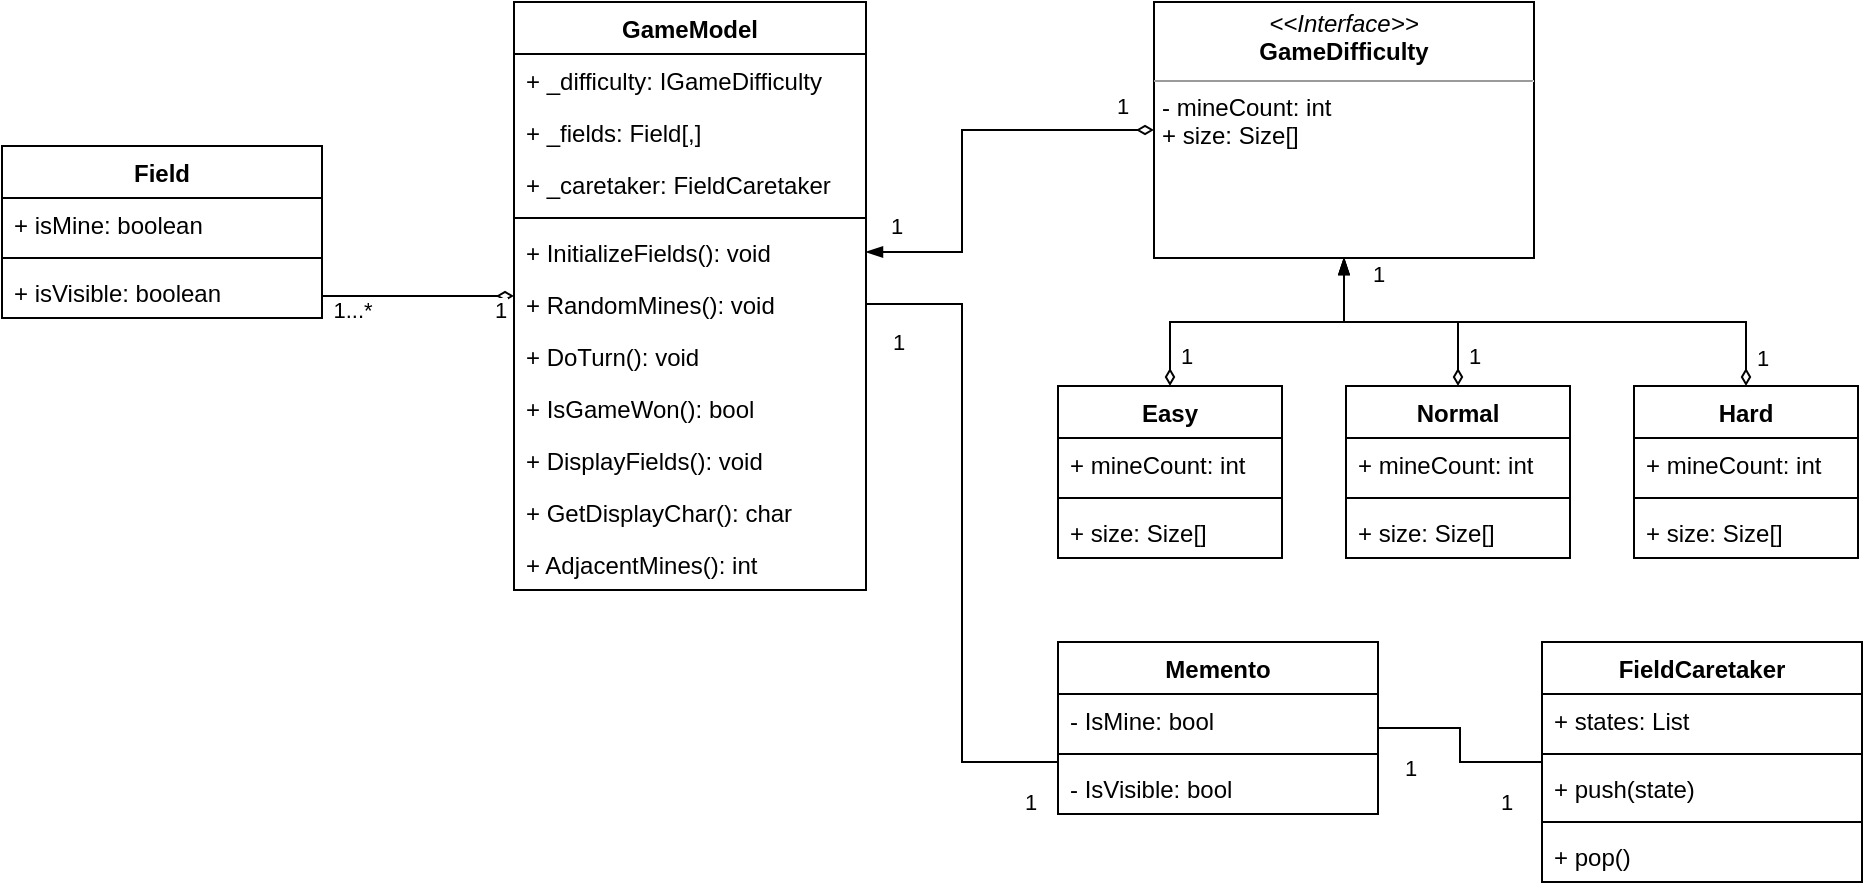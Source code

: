 <mxfile version="15.7.3" type="device"><diagram id="JfsUk_oemZlX01C6dO4X" name="Page-1"><mxGraphModel dx="1185" dy="721" grid="1" gridSize="16" guides="1" tooltips="1" connect="1" arrows="1" fold="1" page="0" pageScale="1" pageWidth="850" pageHeight="1100" background="none" math="0" shadow="0"><root><mxCell id="0"/><mxCell id="1" parent="0"/><mxCell id="R171vz6g1J5Yc5VnLIIC-9" style="edgeStyle=orthogonalEdgeStyle;rounded=0;orthogonalLoop=1;jettySize=auto;html=1;endArrow=none;endFill=0;startArrow=diamondThin;startFill=0;" parent="1" source="8G8B9c7ekDJid9c5RUVo-6" target="Wmm6rEpgX4XTVzZoCJr8-35" edge="1"><mxGeometry relative="1" as="geometry"><mxPoint x="400" y="441" as="sourcePoint"/><Array as="points"><mxPoint x="336" y="441"/></Array></mxGeometry></mxCell><mxCell id="R171vz6g1J5Yc5VnLIIC-14" value="1...*" style="edgeLabel;html=1;align=center;verticalAlign=middle;resizable=0;points=[];" parent="R171vz6g1J5Yc5VnLIIC-9" vertex="1" connectable="0"><mxGeometry x="0.841" y="1" relative="1" as="geometry"><mxPoint x="7" y="6" as="offset"/></mxGeometry></mxCell><mxCell id="R171vz6g1J5Yc5VnLIIC-15" value="1" style="edgeLabel;html=1;align=center;verticalAlign=middle;resizable=0;points=[];" parent="R171vz6g1J5Yc5VnLIIC-9" vertex="1" connectable="0"><mxGeometry x="-0.843" y="-3" relative="1" as="geometry"><mxPoint y="10" as="offset"/></mxGeometry></mxCell><mxCell id="8G8B9c7ekDJid9c5RUVo-6" value="GameModel" style="swimlane;fontStyle=1;align=center;verticalAlign=top;childLayout=stackLayout;horizontal=1;startSize=26;horizontalStack=0;resizeParent=1;resizeParentMax=0;resizeLast=0;collapsible=1;marginBottom=0;" parent="1" vertex="1"><mxGeometry x="432" y="320" width="176" height="294" as="geometry"/></mxCell><mxCell id="8G8B9c7ekDJid9c5RUVo-13" value="+ _difficulty: IGameDifficulty" style="text;strokeColor=none;fillColor=none;align=left;verticalAlign=top;spacingLeft=4;spacingRight=4;overflow=hidden;rotatable=0;points=[[0,0.5],[1,0.5]];portConstraint=eastwest;" parent="8G8B9c7ekDJid9c5RUVo-6" vertex="1"><mxGeometry y="26" width="176" height="26" as="geometry"/></mxCell><mxCell id="R171vz6g1J5Yc5VnLIIC-10" value="+ _fields: Field[,]" style="text;strokeColor=none;fillColor=none;align=left;verticalAlign=top;spacingLeft=4;spacingRight=4;overflow=hidden;rotatable=0;points=[[0,0.5],[1,0.5]];portConstraint=eastwest;" parent="8G8B9c7ekDJid9c5RUVo-6" vertex="1"><mxGeometry y="52" width="176" height="26" as="geometry"/></mxCell><mxCell id="cExlnUMTyRWNCXklRMap-1" value="+ _caretaker: FieldCaretaker" style="text;strokeColor=none;fillColor=none;align=left;verticalAlign=top;spacingLeft=4;spacingRight=4;overflow=hidden;rotatable=0;points=[[0,0.5],[1,0.5]];portConstraint=eastwest;" vertex="1" parent="8G8B9c7ekDJid9c5RUVo-6"><mxGeometry y="78" width="176" height="26" as="geometry"/></mxCell><mxCell id="8G8B9c7ekDJid9c5RUVo-12" value="" style="line;strokeWidth=1;fillColor=none;align=left;verticalAlign=middle;spacingTop=-1;spacingLeft=3;spacingRight=3;rotatable=0;labelPosition=right;points=[];portConstraint=eastwest;" parent="8G8B9c7ekDJid9c5RUVo-6" vertex="1"><mxGeometry y="104" width="176" height="8" as="geometry"/></mxCell><mxCell id="cExlnUMTyRWNCXklRMap-2" value="+ InitializeFields(): void" style="text;strokeColor=none;fillColor=none;align=left;verticalAlign=top;spacingLeft=4;spacingRight=4;overflow=hidden;rotatable=0;points=[[0,0.5],[1,0.5]];portConstraint=eastwest;" vertex="1" parent="8G8B9c7ekDJid9c5RUVo-6"><mxGeometry y="112" width="176" height="26" as="geometry"/></mxCell><mxCell id="l5qwq1GQyYZ1igzDfOF2-30" value="+ RandomMines(): void" style="text;strokeColor=none;fillColor=none;align=left;verticalAlign=top;spacingLeft=4;spacingRight=4;overflow=hidden;rotatable=0;points=[[0,0.5],[1,0.5]];portConstraint=eastwest;" parent="8G8B9c7ekDJid9c5RUVo-6" vertex="1"><mxGeometry y="138" width="176" height="26" as="geometry"/></mxCell><mxCell id="Wmm6rEpgX4XTVzZoCJr8-111" value="+ DoTurn(): void" style="text;strokeColor=none;fillColor=none;align=left;verticalAlign=top;spacingLeft=4;spacingRight=4;overflow=hidden;rotatable=0;points=[[0,0.5],[1,0.5]];portConstraint=eastwest;" parent="8G8B9c7ekDJid9c5RUVo-6" vertex="1"><mxGeometry y="164" width="176" height="26" as="geometry"/></mxCell><mxCell id="8G8B9c7ekDJid9c5RUVo-9" value="+ IsGameWon(): bool" style="text;strokeColor=none;fillColor=none;align=left;verticalAlign=top;spacingLeft=4;spacingRight=4;overflow=hidden;rotatable=0;points=[[0,0.5],[1,0.5]];portConstraint=eastwest;" parent="8G8B9c7ekDJid9c5RUVo-6" vertex="1"><mxGeometry y="190" width="176" height="26" as="geometry"/></mxCell><mxCell id="l5qwq1GQyYZ1igzDfOF2-18" value="+ DisplayFields(): void" style="text;strokeColor=none;fillColor=none;align=left;verticalAlign=top;spacingLeft=4;spacingRight=4;overflow=hidden;rotatable=0;points=[[0,0.5],[1,0.5]];portConstraint=eastwest;" parent="8G8B9c7ekDJid9c5RUVo-6" vertex="1"><mxGeometry y="216" width="176" height="26" as="geometry"/></mxCell><mxCell id="l5qwq1GQyYZ1igzDfOF2-17" value="+ GetDisplayChar(): char" style="text;strokeColor=none;fillColor=none;align=left;verticalAlign=top;spacingLeft=4;spacingRight=4;overflow=hidden;rotatable=0;points=[[0,0.5],[1,0.5]];portConstraint=eastwest;" parent="8G8B9c7ekDJid9c5RUVo-6" vertex="1"><mxGeometry y="242" width="176" height="26" as="geometry"/></mxCell><mxCell id="R171vz6g1J5Yc5VnLIIC-13" value="+ AdjacentMines(): int" style="text;strokeColor=none;fillColor=none;align=left;verticalAlign=top;spacingLeft=4;spacingRight=4;overflow=hidden;rotatable=0;points=[[0,0.5],[1,0.5]];portConstraint=eastwest;" parent="8G8B9c7ekDJid9c5RUVo-6" vertex="1"><mxGeometry y="268" width="176" height="26" as="geometry"/></mxCell><mxCell id="8G8B9c7ekDJid9c5RUVo-24" style="edgeStyle=orthogonalEdgeStyle;rounded=0;orthogonalLoop=1;jettySize=auto;html=1;startArrow=diamondThin;startFill=0;endArrow=blockThin;endFill=1;" parent="1" source="8G8B9c7ekDJid9c5RUVo-22" target="8G8B9c7ekDJid9c5RUVo-6" edge="1"><mxGeometry relative="1" as="geometry"><Array as="points"><mxPoint x="656" y="384"/><mxPoint x="656" y="445"/></Array><mxPoint x="624" y="445" as="targetPoint"/></mxGeometry></mxCell><mxCell id="R171vz6g1J5Yc5VnLIIC-16" value="1" style="edgeLabel;html=1;align=center;verticalAlign=middle;resizable=0;points=[];" parent="8G8B9c7ekDJid9c5RUVo-24" vertex="1" connectable="0"><mxGeometry x="-0.837" y="-3" relative="1" as="geometry"><mxPoint y="-9" as="offset"/></mxGeometry></mxCell><mxCell id="8G8B9c7ekDJid9c5RUVo-22" value="&lt;p style=&quot;margin: 0px ; margin-top: 4px ; text-align: center&quot;&gt;&lt;i&gt;&amp;lt;&amp;lt;Interface&amp;gt;&amp;gt;&lt;/i&gt;&lt;br&gt;&lt;b&gt;GameDifficulty&lt;/b&gt;&lt;/p&gt;&lt;hr size=&quot;1&quot;&gt;&lt;p style=&quot;margin: 0px ; margin-left: 4px&quot;&gt;&lt;span&gt;- mineCount: int&lt;/span&gt;&lt;br&gt;&lt;/p&gt;&lt;p style=&quot;margin: 0px ; margin-left: 4px&quot;&gt;+ size: Size[]&lt;/p&gt;&lt;p style=&quot;margin: 0px ; margin-left: 4px&quot;&gt;&lt;br&gt;&lt;/p&gt;&lt;p style=&quot;margin: 0px ; margin-left: 4px&quot;&gt;&lt;br&gt;&lt;/p&gt;" style="verticalAlign=top;align=left;overflow=fill;fontSize=12;fontFamily=Helvetica;html=1;" parent="1" vertex="1"><mxGeometry x="752" y="320" width="190" height="128" as="geometry"/></mxCell><mxCell id="8G8B9c7ekDJid9c5RUVo-45" style="edgeStyle=orthogonalEdgeStyle;rounded=0;orthogonalLoop=1;jettySize=auto;html=1;exitX=0.5;exitY=0;exitDx=0;exitDy=0;entryX=0.5;entryY=1;entryDx=0;entryDy=0;endArrow=blockThin;endFill=1;startArrow=diamondThin;startFill=0;" parent="1" source="8G8B9c7ekDJid9c5RUVo-33" target="8G8B9c7ekDJid9c5RUVo-22" edge="1"><mxGeometry relative="1" as="geometry"><Array as="points"><mxPoint x="760" y="480"/><mxPoint x="847" y="480"/></Array></mxGeometry></mxCell><mxCell id="R171vz6g1J5Yc5VnLIIC-18" value="1" style="edgeLabel;html=1;align=center;verticalAlign=middle;resizable=0;points=[];" parent="8G8B9c7ekDJid9c5RUVo-45" vertex="1" connectable="0"><mxGeometry x="-0.881" relative="1" as="geometry"><mxPoint x="8" y="-6" as="offset"/></mxGeometry></mxCell><mxCell id="8G8B9c7ekDJid9c5RUVo-33" value="Easy" style="swimlane;fontStyle=1;align=center;verticalAlign=top;childLayout=stackLayout;horizontal=1;startSize=26;horizontalStack=0;resizeParent=1;resizeParentMax=0;resizeLast=0;collapsible=1;marginBottom=0;" parent="1" vertex="1"><mxGeometry x="704" y="512" width="112" height="86" as="geometry"><mxRectangle x="656" y="512" width="64" height="26" as="alternateBounds"/></mxGeometry></mxCell><mxCell id="Wmm6rEpgX4XTVzZoCJr8-55" value="+ mineCount: int" style="text;strokeColor=none;fillColor=none;align=left;verticalAlign=top;spacingLeft=4;spacingRight=4;overflow=hidden;rotatable=0;points=[[0,0.5],[1,0.5]];portConstraint=eastwest;" parent="8G8B9c7ekDJid9c5RUVo-33" vertex="1"><mxGeometry y="26" width="112" height="26" as="geometry"/></mxCell><mxCell id="Wmm6rEpgX4XTVzZoCJr8-77" value="" style="line;strokeWidth=1;fillColor=none;align=left;verticalAlign=middle;spacingTop=-1;spacingLeft=3;spacingRight=3;rotatable=0;labelPosition=right;points=[];portConstraint=eastwest;" parent="8G8B9c7ekDJid9c5RUVo-33" vertex="1"><mxGeometry y="52" width="112" height="8" as="geometry"/></mxCell><mxCell id="Wmm6rEpgX4XTVzZoCJr8-61" value="+ size: Size[]" style="text;strokeColor=none;fillColor=none;align=left;verticalAlign=top;spacingLeft=4;spacingRight=4;overflow=hidden;rotatable=0;points=[[0,0.5],[1,0.5]];portConstraint=eastwest;" parent="8G8B9c7ekDJid9c5RUVo-33" vertex="1"><mxGeometry y="60" width="112" height="26" as="geometry"/></mxCell><mxCell id="8G8B9c7ekDJid9c5RUVo-46" style="edgeStyle=orthogonalEdgeStyle;rounded=0;orthogonalLoop=1;jettySize=auto;html=1;exitX=0.5;exitY=0;exitDx=0;exitDy=0;entryX=0.5;entryY=1;entryDx=0;entryDy=0;startArrow=diamondThin;startFill=0;endArrow=blockThin;endFill=1;" parent="1" source="8G8B9c7ekDJid9c5RUVo-41" target="8G8B9c7ekDJid9c5RUVo-22" edge="1"><mxGeometry relative="1" as="geometry"><mxPoint x="848" y="464" as="targetPoint"/><Array as="points"><mxPoint x="904" y="480"/><mxPoint x="847" y="480"/></Array></mxGeometry></mxCell><mxCell id="R171vz6g1J5Yc5VnLIIC-19" value="1" style="edgeLabel;html=1;align=center;verticalAlign=middle;resizable=0;points=[];" parent="8G8B9c7ekDJid9c5RUVo-46" vertex="1" connectable="0"><mxGeometry x="-0.817" y="1" relative="1" as="geometry"><mxPoint x="9" y="-4" as="offset"/></mxGeometry></mxCell><mxCell id="8G8B9c7ekDJid9c5RUVo-41" value="Normal" style="swimlane;fontStyle=1;align=center;verticalAlign=top;childLayout=stackLayout;horizontal=1;startSize=26;horizontalStack=0;resizeParent=1;resizeParentMax=0;resizeLast=0;collapsible=1;marginBottom=0;" parent="1" vertex="1"><mxGeometry x="848" y="512" width="112" height="86" as="geometry"/></mxCell><mxCell id="Wmm6rEpgX4XTVzZoCJr8-57" value="+ mineCount: int" style="text;strokeColor=none;fillColor=none;align=left;verticalAlign=top;spacingLeft=4;spacingRight=4;overflow=hidden;rotatable=0;points=[[0,0.5],[1,0.5]];portConstraint=eastwest;" parent="8G8B9c7ekDJid9c5RUVo-41" vertex="1"><mxGeometry y="26" width="112" height="26" as="geometry"/></mxCell><mxCell id="Wmm6rEpgX4XTVzZoCJr8-76" value="" style="line;strokeWidth=1;fillColor=none;align=left;verticalAlign=middle;spacingTop=-1;spacingLeft=3;spacingRight=3;rotatable=0;labelPosition=right;points=[];portConstraint=eastwest;" parent="8G8B9c7ekDJid9c5RUVo-41" vertex="1"><mxGeometry y="52" width="112" height="8" as="geometry"/></mxCell><mxCell id="Wmm6rEpgX4XTVzZoCJr8-74" value="+ size: Size[]" style="text;strokeColor=none;fillColor=none;align=left;verticalAlign=top;spacingLeft=4;spacingRight=4;overflow=hidden;rotatable=0;points=[[0,0.5],[1,0.5]];portConstraint=eastwest;" parent="8G8B9c7ekDJid9c5RUVo-41" vertex="1"><mxGeometry y="60" width="112" height="26" as="geometry"/></mxCell><mxCell id="8G8B9c7ekDJid9c5RUVo-47" style="edgeStyle=orthogonalEdgeStyle;rounded=0;orthogonalLoop=1;jettySize=auto;html=1;entryX=0.5;entryY=1;entryDx=0;entryDy=0;exitX=0.5;exitY=0;exitDx=0;exitDy=0;startArrow=diamondThin;startFill=0;endArrow=blockThin;endFill=1;" parent="1" source="8G8B9c7ekDJid9c5RUVo-43" target="8G8B9c7ekDJid9c5RUVo-22" edge="1"><mxGeometry relative="1" as="geometry"><Array as="points"><mxPoint x="1048" y="480"/><mxPoint x="847" y="480"/></Array><mxPoint x="1088" y="448" as="sourcePoint"/></mxGeometry></mxCell><mxCell id="R171vz6g1J5Yc5VnLIIC-20" value="1" style="edgeLabel;html=1;align=center;verticalAlign=middle;resizable=0;points=[];" parent="8G8B9c7ekDJid9c5RUVo-47" vertex="1" connectable="0"><mxGeometry x="-0.913" y="-1" relative="1" as="geometry"><mxPoint x="7" y="-3" as="offset"/></mxGeometry></mxCell><mxCell id="R171vz6g1J5Yc5VnLIIC-21" value="1" style="edgeLabel;html=1;align=center;verticalAlign=middle;resizable=0;points=[];" parent="8G8B9c7ekDJid9c5RUVo-47" vertex="1" connectable="0"><mxGeometry x="0.941" relative="1" as="geometry"><mxPoint x="17" as="offset"/></mxGeometry></mxCell><mxCell id="8G8B9c7ekDJid9c5RUVo-43" value="Hard" style="swimlane;fontStyle=1;align=center;verticalAlign=top;childLayout=stackLayout;horizontal=1;startSize=26;horizontalStack=0;resizeParent=1;resizeParentMax=0;resizeLast=0;collapsible=1;marginBottom=0;" parent="1" vertex="1"><mxGeometry x="992" y="512" width="112" height="86" as="geometry"/></mxCell><mxCell id="Wmm6rEpgX4XTVzZoCJr8-58" value="+ mineCount: int" style="text;strokeColor=none;fillColor=none;align=left;verticalAlign=top;spacingLeft=4;spacingRight=4;overflow=hidden;rotatable=0;points=[[0,0.5],[1,0.5]];portConstraint=eastwest;" parent="8G8B9c7ekDJid9c5RUVo-43" vertex="1"><mxGeometry y="26" width="112" height="26" as="geometry"/></mxCell><mxCell id="Wmm6rEpgX4XTVzZoCJr8-79" value="" style="line;strokeWidth=1;fillColor=none;align=left;verticalAlign=middle;spacingTop=-1;spacingLeft=3;spacingRight=3;rotatable=0;labelPosition=right;points=[];portConstraint=eastwest;" parent="8G8B9c7ekDJid9c5RUVo-43" vertex="1"><mxGeometry y="52" width="112" height="8" as="geometry"/></mxCell><mxCell id="Wmm6rEpgX4XTVzZoCJr8-78" value="+ size: Size[]" style="text;strokeColor=none;fillColor=none;align=left;verticalAlign=top;spacingLeft=4;spacingRight=4;overflow=hidden;rotatable=0;points=[[0,0.5],[1,0.5]];portConstraint=eastwest;" parent="8G8B9c7ekDJid9c5RUVo-43" vertex="1"><mxGeometry y="60" width="112" height="26" as="geometry"/></mxCell><mxCell id="Wmm6rEpgX4XTVzZoCJr8-2" value="Memento" style="swimlane;fontStyle=1;align=center;verticalAlign=top;childLayout=stackLayout;horizontal=1;startSize=26;horizontalStack=0;resizeParent=1;resizeParentMax=0;resizeLast=0;collapsible=1;marginBottom=0;" parent="1" vertex="1"><mxGeometry x="704" y="640" width="160" height="86" as="geometry"/></mxCell><mxCell id="l5qwq1GQyYZ1igzDfOF2-10" value="- IsMine: bool" style="text;strokeColor=none;fillColor=none;align=left;verticalAlign=top;spacingLeft=4;spacingRight=4;overflow=hidden;rotatable=0;points=[[0,0.5],[1,0.5]];portConstraint=eastwest;" parent="Wmm6rEpgX4XTVzZoCJr8-2" vertex="1"><mxGeometry y="26" width="160" height="26" as="geometry"/></mxCell><mxCell id="l5qwq1GQyYZ1igzDfOF2-15" value="" style="line;strokeWidth=1;fillColor=none;align=left;verticalAlign=middle;spacingTop=-1;spacingLeft=3;spacingRight=3;rotatable=0;labelPosition=right;points=[];portConstraint=eastwest;" parent="Wmm6rEpgX4XTVzZoCJr8-2" vertex="1"><mxGeometry y="52" width="160" height="8" as="geometry"/></mxCell><mxCell id="l5qwq1GQyYZ1igzDfOF2-13" value="- IsVisible: bool" style="text;strokeColor=none;fillColor=none;align=left;verticalAlign=top;spacingLeft=4;spacingRight=4;overflow=hidden;rotatable=0;points=[[0,0.5],[1,0.5]];portConstraint=eastwest;" parent="Wmm6rEpgX4XTVzZoCJr8-2" vertex="1"><mxGeometry y="60" width="160" height="26" as="geometry"/></mxCell><mxCell id="Wmm6rEpgX4XTVzZoCJr8-35" value="Field" style="swimlane;fontStyle=1;align=center;verticalAlign=top;childLayout=stackLayout;horizontal=1;startSize=26;horizontalStack=0;resizeParent=1;resizeParentMax=0;resizeLast=0;collapsible=1;marginBottom=0;" parent="1" vertex="1"><mxGeometry x="176" y="392" width="160" height="86" as="geometry"/></mxCell><mxCell id="Wmm6rEpgX4XTVzZoCJr8-38" value="+ isMine: boolean" style="text;strokeColor=none;fillColor=none;align=left;verticalAlign=top;spacingLeft=4;spacingRight=4;overflow=hidden;rotatable=0;points=[[0,0.5],[1,0.5]];portConstraint=eastwest;" parent="Wmm6rEpgX4XTVzZoCJr8-35" vertex="1"><mxGeometry y="26" width="160" height="26" as="geometry"/></mxCell><mxCell id="Wmm6rEpgX4XTVzZoCJr8-39" value="" style="line;strokeWidth=1;fillColor=none;align=left;verticalAlign=middle;spacingTop=-1;spacingLeft=3;spacingRight=3;rotatable=0;labelPosition=right;points=[];portConstraint=eastwest;" parent="Wmm6rEpgX4XTVzZoCJr8-35" vertex="1"><mxGeometry y="52" width="160" height="8" as="geometry"/></mxCell><mxCell id="Wmm6rEpgX4XTVzZoCJr8-40" value="+ isVisible: boolean" style="text;strokeColor=none;fillColor=none;align=left;verticalAlign=top;spacingLeft=4;spacingRight=4;overflow=hidden;rotatable=0;points=[[0,0.5],[1,0.5]];portConstraint=eastwest;" parent="Wmm6rEpgX4XTVzZoCJr8-35" vertex="1"><mxGeometry y="60" width="160" height="26" as="geometry"/></mxCell><mxCell id="R171vz6g1J5Yc5VnLIIC-11" style="edgeStyle=orthogonalEdgeStyle;rounded=0;orthogonalLoop=1;jettySize=auto;html=1;startArrow=none;startFill=0;endArrow=none;endFill=0;" parent="1" source="8G8B9c7ekDJid9c5RUVo-6" target="Wmm6rEpgX4XTVzZoCJr8-2" edge="1"><mxGeometry relative="1" as="geometry"><Array as="points"><mxPoint x="656" y="471"/><mxPoint x="656" y="700"/></Array></mxGeometry></mxCell><mxCell id="R171vz6g1J5Yc5VnLIIC-17" value="1" style="edgeLabel;html=1;align=center;verticalAlign=middle;resizable=0;points=[];" parent="R171vz6g1J5Yc5VnLIIC-11" vertex="1" connectable="0"><mxGeometry x="-0.953" y="4" relative="1" as="geometry"><mxPoint x="7" y="-35" as="offset"/></mxGeometry></mxCell><mxCell id="R171vz6g1J5Yc5VnLIIC-22" value="1" style="edgeLabel;html=1;align=center;verticalAlign=middle;resizable=0;points=[];" parent="R171vz6g1J5Yc5VnLIIC-11" vertex="1" connectable="0"><mxGeometry x="-0.91" y="-2" relative="1" as="geometry"><mxPoint x="1" y="17" as="offset"/></mxGeometry></mxCell><mxCell id="R171vz6g1J5Yc5VnLIIC-23" value="1" style="edgeLabel;html=1;align=center;verticalAlign=middle;resizable=0;points=[];" parent="R171vz6g1J5Yc5VnLIIC-11" vertex="1" connectable="0"><mxGeometry x="0.922" y="-1" relative="1" as="geometry"><mxPoint x="-2" y="19" as="offset"/></mxGeometry></mxCell><mxCell id="l5qwq1GQyYZ1igzDfOF2-1" value="FieldCaretaker" style="swimlane;fontStyle=1;align=center;verticalAlign=top;childLayout=stackLayout;horizontal=1;startSize=26;horizontalStack=0;resizeParent=1;resizeParentMax=0;resizeLast=0;collapsible=1;marginBottom=0;" parent="1" vertex="1"><mxGeometry x="946" y="640" width="160" height="120" as="geometry"/></mxCell><mxCell id="l5qwq1GQyYZ1igzDfOF2-2" value="+ states: List" style="text;strokeColor=none;fillColor=none;align=left;verticalAlign=top;spacingLeft=4;spacingRight=4;overflow=hidden;rotatable=0;points=[[0,0.5],[1,0.5]];portConstraint=eastwest;" parent="l5qwq1GQyYZ1igzDfOF2-1" vertex="1"><mxGeometry y="26" width="160" height="26" as="geometry"/></mxCell><mxCell id="l5qwq1GQyYZ1igzDfOF2-3" value="" style="line;strokeWidth=1;fillColor=none;align=left;verticalAlign=middle;spacingTop=-1;spacingLeft=3;spacingRight=3;rotatable=0;labelPosition=right;points=[];portConstraint=eastwest;" parent="l5qwq1GQyYZ1igzDfOF2-1" vertex="1"><mxGeometry y="52" width="160" height="8" as="geometry"/></mxCell><mxCell id="l5qwq1GQyYZ1igzDfOF2-4" value="+ push(state)" style="text;strokeColor=none;fillColor=none;align=left;verticalAlign=top;spacingLeft=4;spacingRight=4;overflow=hidden;rotatable=0;points=[[0,0.5],[1,0.5]];portConstraint=eastwest;" parent="l5qwq1GQyYZ1igzDfOF2-1" vertex="1"><mxGeometry y="60" width="160" height="26" as="geometry"/></mxCell><mxCell id="l5qwq1GQyYZ1igzDfOF2-5" value="" style="line;strokeWidth=1;fillColor=none;align=left;verticalAlign=middle;spacingTop=-1;spacingLeft=3;spacingRight=3;rotatable=0;labelPosition=right;points=[];portConstraint=eastwest;" parent="l5qwq1GQyYZ1igzDfOF2-1" vertex="1"><mxGeometry y="86" width="160" height="8" as="geometry"/></mxCell><mxCell id="l5qwq1GQyYZ1igzDfOF2-6" value="+ pop()" style="text;strokeColor=none;fillColor=none;align=left;verticalAlign=top;spacingLeft=4;spacingRight=4;overflow=hidden;rotatable=0;points=[[0,0.5],[1,0.5]];portConstraint=eastwest;" parent="l5qwq1GQyYZ1igzDfOF2-1" vertex="1"><mxGeometry y="94" width="160" height="26" as="geometry"/></mxCell><mxCell id="l5qwq1GQyYZ1igzDfOF2-7" style="edgeStyle=orthogonalEdgeStyle;rounded=0;orthogonalLoop=1;jettySize=auto;html=1;endArrow=none;endFill=0;startArrow=none;startFill=0;" parent="1" source="Wmm6rEpgX4XTVzZoCJr8-2" target="l5qwq1GQyYZ1igzDfOF2-1" edge="1"><mxGeometry relative="1" as="geometry"/></mxCell><mxCell id="l5qwq1GQyYZ1igzDfOF2-8" value="1" style="edgeLabel;html=1;align=center;verticalAlign=middle;resizable=0;points=[];" parent="l5qwq1GQyYZ1igzDfOF2-7" vertex="1" connectable="0"><mxGeometry x="0.718" y="-4" relative="1" as="geometry"><mxPoint x="-4" y="16" as="offset"/></mxGeometry></mxCell><mxCell id="l5qwq1GQyYZ1igzDfOF2-9" value="1" style="edgeLabel;html=1;align=center;verticalAlign=middle;resizable=0;points=[];" parent="l5qwq1GQyYZ1igzDfOF2-7" vertex="1" connectable="0"><mxGeometry x="-0.845" y="1" relative="1" as="geometry"><mxPoint x="8" y="21" as="offset"/></mxGeometry></mxCell></root></mxGraphModel></diagram></mxfile>